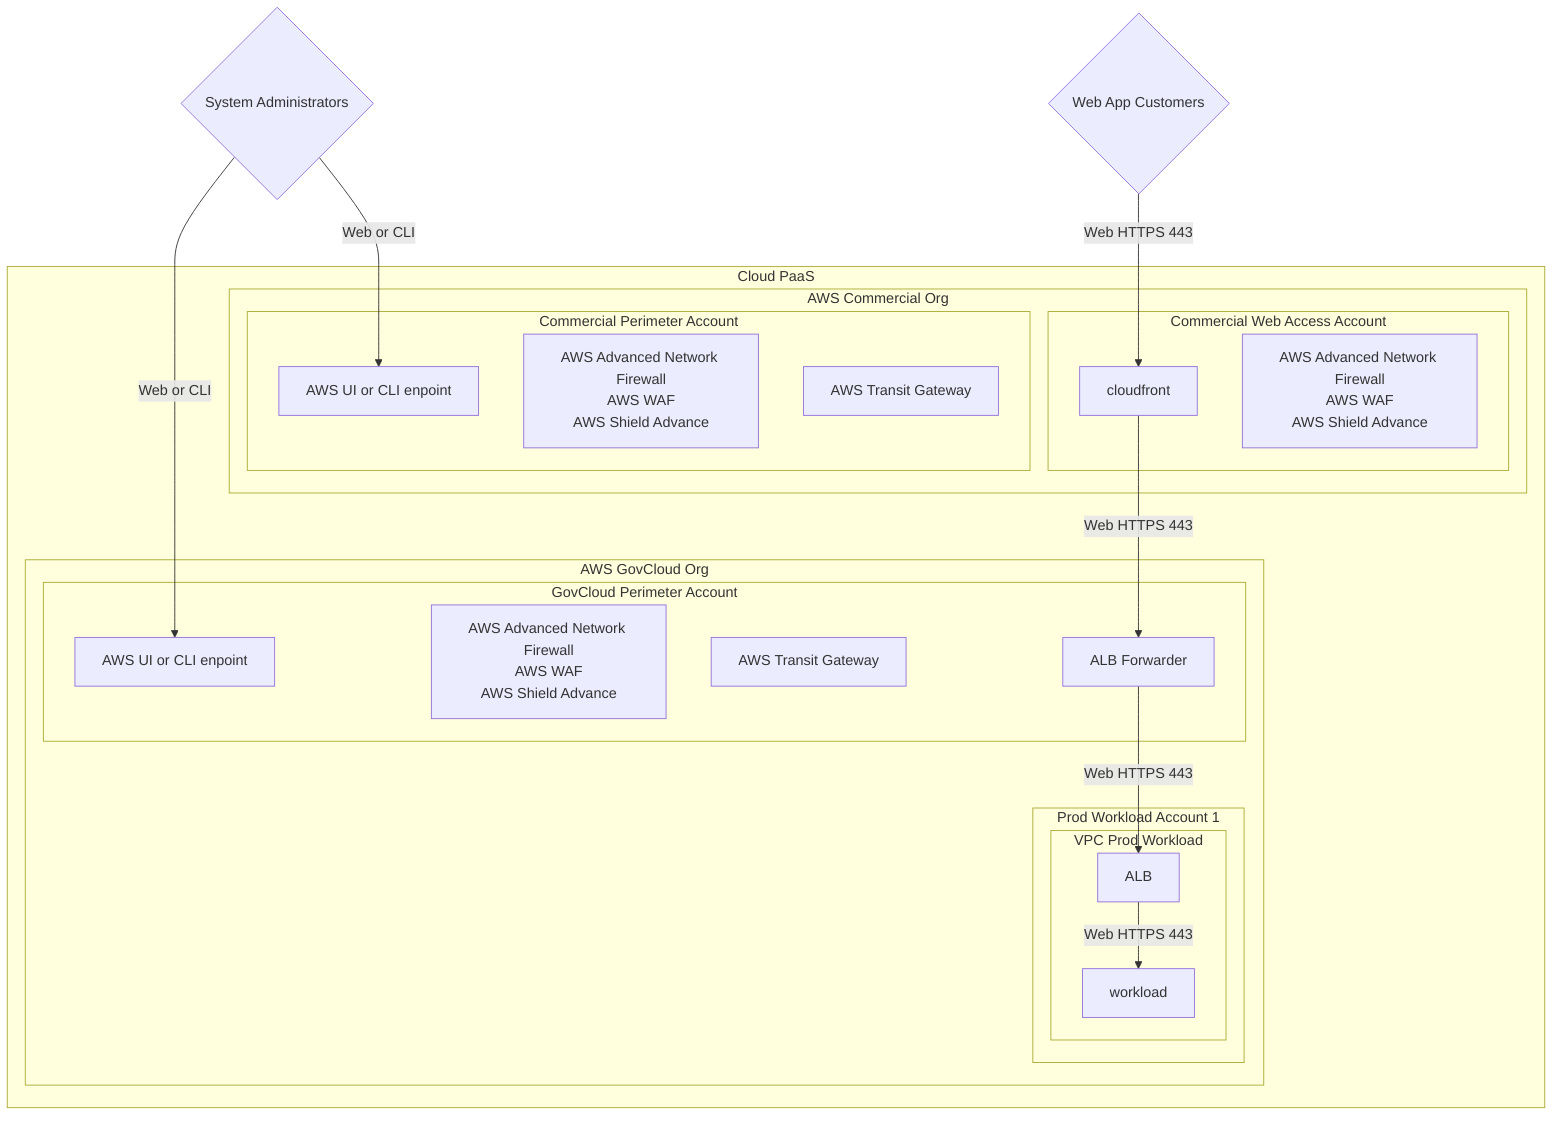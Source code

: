 %%CF direct

flowchart TD

%%External entities or services
customer{Web App Customers}
admin{System Administrators}

%%Accreditation boundary
subgraph Cloud PaaS
  subgraph AWS Commercial Org
    subgraph Commercial Web Access Account
      cloudfront[cloudfront]
      awsnetfirewallWeb[AWS Advanced Network Firewall<br>AWS WAF<br>AWS Shield Advance]
    end
    subgraph Commercial Perimeter Account
      awsEndpointCom[AWS UI or CLI enpoint]
      awsnetfirewallPer[AWS Advanced Network Firewall<br>AWS WAF<br>AWS Shield Advance]
      awsXit[AWS Transit Gateway]
    end
  end

  subgraph AWS GovCloud Org
      subgraph GovCloud Perimeter Account
      awsEndpointGov[AWS UI or CLI enpoint]
      awsnetfirewallGov[AWS Advanced Network Firewall<br>AWS WAF<br>AWS Shield Advance]
      awsXitGov[AWS Transit Gateway]
      albForwarderGov[ALB Forwarder]
      end
      subgraph prod1[Prod Workload Account 1]
        subgraph VPC Prod Workload
          wALB1[ALB]
          workload1[workload]
        end
      end

  end

end

%%Connections
customer -- Web HTTPS 443 --> cloudfront
cloudfront -- Web HTTPS 443 --> albForwarderGov
albForwarderGov  -- Web HTTPS 443 --> wALB1
wALB1 -- Web HTTPS 443 --> workload1
admin -- Web or CLI --> awsEndpointCom
admin -- Web or CLI --> awsEndpointGov